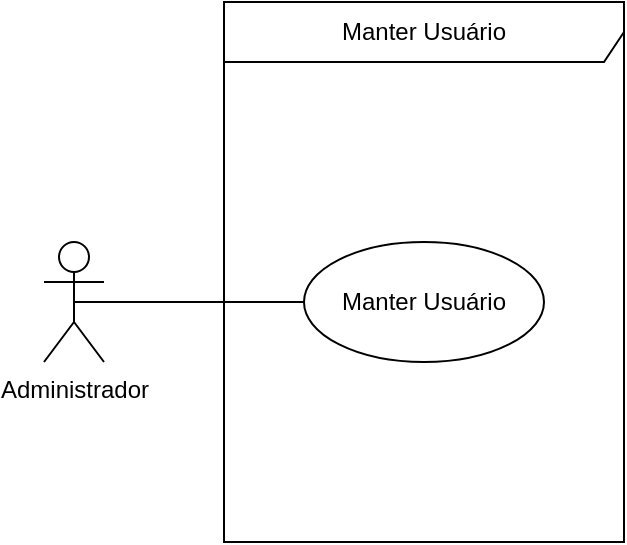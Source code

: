<mxfile version="26.0.15">
  <diagram name="Página-1" id="IcCqu0KN_R2il_qNYgx9">
    <mxGraphModel dx="1816" dy="532" grid="1" gridSize="10" guides="1" tooltips="1" connect="1" arrows="1" fold="1" page="1" pageScale="1" pageWidth="827" pageHeight="1169" background="#ffffff" math="0" shadow="0">
      <root>
        <mxCell id="0" />
        <mxCell id="1" parent="0" />
        <mxCell id="Vv7vcqU2_82h6NBbjcMo-2" value="Manter Usuário" style="shape=umlFrame;whiteSpace=wrap;html=1;pointerEvents=0;width=270;height=30;" vertex="1" parent="1">
          <mxGeometry x="20" y="210" width="200" height="270" as="geometry" />
        </mxCell>
        <mxCell id="Vv7vcqU2_82h6NBbjcMo-4" value="Administrador" style="shape=umlActor;verticalLabelPosition=bottom;verticalAlign=top;html=1;" vertex="1" parent="1">
          <mxGeometry x="-70" y="330" width="30" height="60" as="geometry" />
        </mxCell>
        <mxCell id="Vv7vcqU2_82h6NBbjcMo-6" value="Manter Usuário" style="ellipse;whiteSpace=wrap;html=1;" vertex="1" parent="1">
          <mxGeometry x="60" y="330" width="120" height="60" as="geometry" />
        </mxCell>
        <mxCell id="Vv7vcqU2_82h6NBbjcMo-9" value="" style="endArrow=none;startArrow=none;endFill=0;startFill=0;endSize=8;html=1;verticalAlign=bottom;labelBackgroundColor=none;strokeWidth=1;rounded=0;exitX=0.5;exitY=0.5;exitDx=0;exitDy=0;exitPerimeter=0;entryX=0;entryY=0.5;entryDx=0;entryDy=0;" edge="1" parent="1" source="Vv7vcqU2_82h6NBbjcMo-4" target="Vv7vcqU2_82h6NBbjcMo-6">
          <mxGeometry width="160" relative="1" as="geometry">
            <mxPoint x="-50.83" y="330.0" as="sourcePoint" />
            <mxPoint x="69" y="352.06" as="targetPoint" />
          </mxGeometry>
        </mxCell>
      </root>
    </mxGraphModel>
  </diagram>
</mxfile>
